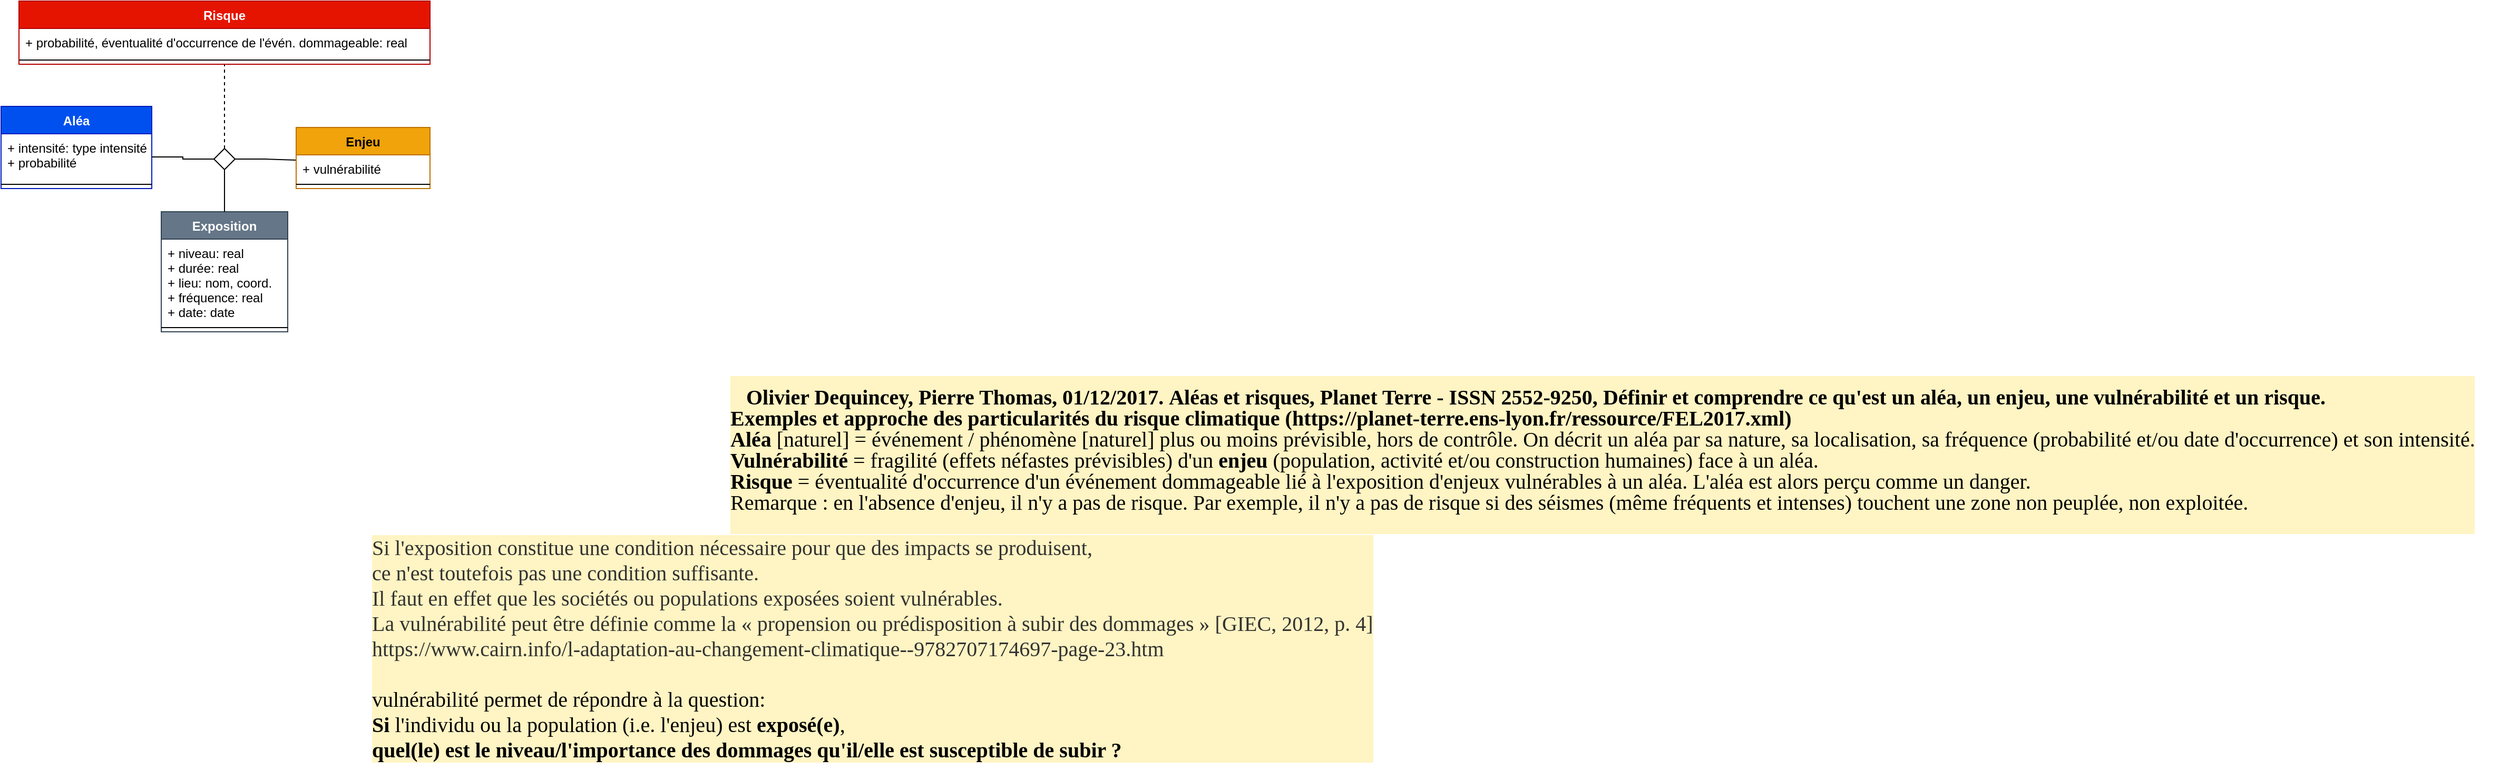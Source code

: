 <mxfile version="21.5.0" type="github">
  <diagram name="Page-1" id="yG6xuPFltWYFbB4pSRWE">
    <mxGraphModel dx="1367" dy="779" grid="1" gridSize="10" guides="1" tooltips="1" connect="1" arrows="1" fold="1" page="1" pageScale="1" pageWidth="827" pageHeight="1169" math="0" shadow="0">
      <root>
        <mxCell id="0" />
        <mxCell id="1" parent="0" />
        <mxCell id="jzoXXjVuvR-iTA8XEfTf-1" value="Exposition" style="swimlane;fontStyle=1;align=center;verticalAlign=top;childLayout=stackLayout;horizontal=1;startSize=26;horizontalStack=0;resizeParent=1;resizeParentMax=0;resizeLast=0;collapsible=1;marginBottom=0;fillColor=#647687;strokeColor=#314354;fontColor=#ffffff;" parent="1" vertex="1">
          <mxGeometry x="472" y="380" width="120" height="114" as="geometry">
            <mxRectangle x="600" y="310" width="90" height="26" as="alternateBounds" />
          </mxGeometry>
        </mxCell>
        <mxCell id="jzoXXjVuvR-iTA8XEfTf-2" value="+ niveau: real&#xa;+ durée: real&#xa;+ lieu: nom, coord.&#xa;+ fréquence: real&#xa;+ date: date" style="text;align=left;verticalAlign=top;spacingLeft=4;spacingRight=4;overflow=hidden;rotatable=0;points=[[0,0.5],[1,0.5]];portConstraint=eastwest;" parent="jzoXXjVuvR-iTA8XEfTf-1" vertex="1">
          <mxGeometry y="26" width="120" height="80" as="geometry" />
        </mxCell>
        <mxCell id="jzoXXjVuvR-iTA8XEfTf-3" value="" style="line;strokeWidth=1;fillColor=none;align=left;verticalAlign=middle;spacingTop=-1;spacingLeft=3;spacingRight=3;rotatable=0;labelPosition=right;points=[];portConstraint=eastwest;" parent="jzoXXjVuvR-iTA8XEfTf-1" vertex="1">
          <mxGeometry y="106" width="120" height="8" as="geometry" />
        </mxCell>
        <mxCell id="jzoXXjVuvR-iTA8XEfTf-4" value="Aléa" style="swimlane;fontStyle=1;align=center;verticalAlign=top;childLayout=stackLayout;horizontal=1;startSize=26;horizontalStack=0;resizeParent=1;resizeParentMax=0;resizeLast=0;collapsible=1;marginBottom=0;fillColor=#0050ef;strokeColor=#001DBC;fontColor=#ffffff;" parent="1" vertex="1">
          <mxGeometry x="320" y="280" width="143" height="78" as="geometry" />
        </mxCell>
        <mxCell id="jzoXXjVuvR-iTA8XEfTf-5" value="+ intensité: type intensité&#xa;+ probabilité" style="text;strokeColor=none;fillColor=none;align=left;verticalAlign=top;spacingLeft=4;spacingRight=4;overflow=hidden;rotatable=0;points=[[0,0.5],[1,0.5]];portConstraint=eastwest;" parent="jzoXXjVuvR-iTA8XEfTf-4" vertex="1">
          <mxGeometry y="26" width="143" height="44" as="geometry" />
        </mxCell>
        <mxCell id="jzoXXjVuvR-iTA8XEfTf-6" value="" style="line;strokeWidth=1;fillColor=none;align=left;verticalAlign=middle;spacingTop=-1;spacingLeft=3;spacingRight=3;rotatable=0;labelPosition=right;points=[];portConstraint=eastwest;" parent="jzoXXjVuvR-iTA8XEfTf-4" vertex="1">
          <mxGeometry y="70" width="143" height="8" as="geometry" />
        </mxCell>
        <mxCell id="jzoXXjVuvR-iTA8XEfTf-7" style="edgeStyle=orthogonalEdgeStyle;rounded=0;orthogonalLoop=1;jettySize=auto;html=1;exitX=0.5;exitY=0;exitDx=0;exitDy=0;endArrow=none;endFill=0;dashed=1;entryX=0.5;entryY=1;entryDx=0;entryDy=0;" parent="1" source="jzoXXjVuvR-iTA8XEfTf-9" target="jzoXXjVuvR-iTA8XEfTf-12" edge="1">
          <mxGeometry relative="1" as="geometry">
            <mxPoint x="222" y="240" as="targetPoint" />
          </mxGeometry>
        </mxCell>
        <mxCell id="jzoXXjVuvR-iTA8XEfTf-8" style="edgeStyle=elbowEdgeStyle;rounded=0;orthogonalLoop=1;jettySize=auto;html=1;exitX=1;exitY=0.5;exitDx=0;exitDy=0;entryX=0;entryY=0.208;entryDx=0;entryDy=0;endArrow=none;endFill=0;entryPerimeter=0;" parent="1" source="jzoXXjVuvR-iTA8XEfTf-9" target="jzoXXjVuvR-iTA8XEfTf-16" edge="1">
          <mxGeometry relative="1" as="geometry" />
        </mxCell>
        <mxCell id="jzoXXjVuvR-iTA8XEfTf-9" value="" style="rhombus;aspect=fixed;" parent="1" vertex="1">
          <mxGeometry x="522" y="320" width="20" height="20" as="geometry" />
        </mxCell>
        <mxCell id="jzoXXjVuvR-iTA8XEfTf-10" value="" style="endArrow=none;html=1;rounded=0;align=center;verticalAlign=bottom;labelBackgroundColor=none;exitX=1;exitY=0.5;exitDx=0;exitDy=0;edgeStyle=elbowEdgeStyle;" parent="1" source="jzoXXjVuvR-iTA8XEfTf-5" target="jzoXXjVuvR-iTA8XEfTf-9" edge="1">
          <mxGeometry relative="1" as="geometry">
            <mxPoint x="112" y="290" as="sourcePoint" />
          </mxGeometry>
        </mxCell>
        <mxCell id="jzoXXjVuvR-iTA8XEfTf-11" value="" style="endArrow=none;html=1;rounded=0;align=center;verticalAlign=bottom;labelBackgroundColor=none;entryX=0.5;entryY=0;entryDx=0;entryDy=0;edgeStyle=elbowEdgeStyle;elbow=vertical;" parent="1" source="jzoXXjVuvR-iTA8XEfTf-9" target="jzoXXjVuvR-iTA8XEfTf-1" edge="1">
          <mxGeometry relative="1" as="geometry">
            <mxPoint x="292" y="330" as="targetPoint" />
          </mxGeometry>
        </mxCell>
        <mxCell id="jzoXXjVuvR-iTA8XEfTf-12" value="Risque" style="swimlane;fontStyle=1;align=center;verticalAlign=top;childLayout=stackLayout;horizontal=1;startSize=26;horizontalStack=0;resizeParent=1;resizeParentMax=0;resizeLast=0;collapsible=1;marginBottom=0;fillColor=#e51400;strokeColor=#B20000;fontColor=#ffffff;" parent="1" vertex="1">
          <mxGeometry x="337" y="180" width="390" height="60" as="geometry" />
        </mxCell>
        <mxCell id="jzoXXjVuvR-iTA8XEfTf-13" value="+ probabilité, éventualité d&#39;occurrence de l&#39;évén. dommageable: real" style="text;strokeColor=none;fillColor=none;align=left;verticalAlign=top;spacingLeft=4;spacingRight=4;overflow=hidden;rotatable=0;points=[[0,0.5],[1,0.5]];portConstraint=eastwest;" parent="jzoXXjVuvR-iTA8XEfTf-12" vertex="1">
          <mxGeometry y="26" width="390" height="26" as="geometry" />
        </mxCell>
        <mxCell id="jzoXXjVuvR-iTA8XEfTf-14" value="" style="line;strokeWidth=1;fillColor=none;align=left;verticalAlign=middle;spacingTop=-1;spacingLeft=3;spacingRight=3;rotatable=0;labelPosition=right;points=[];portConstraint=eastwest;" parent="jzoXXjVuvR-iTA8XEfTf-12" vertex="1">
          <mxGeometry y="52" width="390" height="8" as="geometry" />
        </mxCell>
        <mxCell id="jzoXXjVuvR-iTA8XEfTf-15" value="Enjeu" style="swimlane;fontStyle=1;align=center;verticalAlign=top;childLayout=stackLayout;horizontal=1;startSize=26;horizontalStack=0;resizeParent=1;resizeParentMax=0;resizeLast=0;collapsible=1;marginBottom=0;fillColor=#f0a30a;strokeColor=#BD7000;fontColor=#000000;" parent="1" vertex="1">
          <mxGeometry x="600" y="300" width="127" height="58" as="geometry" />
        </mxCell>
        <mxCell id="jzoXXjVuvR-iTA8XEfTf-16" value="+ vulnérabilité " style="text;strokeColor=none;fillColor=none;align=left;verticalAlign=top;spacingLeft=4;spacingRight=4;overflow=hidden;rotatable=0;points=[[0,0.5],[1,0.5]];portConstraint=eastwest;" parent="jzoXXjVuvR-iTA8XEfTf-15" vertex="1">
          <mxGeometry y="26" width="127" height="24" as="geometry" />
        </mxCell>
        <mxCell id="jzoXXjVuvR-iTA8XEfTf-17" value="" style="line;strokeWidth=1;fillColor=none;align=left;verticalAlign=middle;spacingTop=-1;spacingLeft=3;spacingRight=3;rotatable=0;labelPosition=right;points=[];portConstraint=eastwest;" parent="jzoXXjVuvR-iTA8XEfTf-15" vertex="1">
          <mxGeometry y="50" width="127" height="8" as="geometry" />
        </mxCell>
        <mxCell id="jzoXXjVuvR-iTA8XEfTf-18" value="&lt;span style=&quot;font-size: 20px;&quot;&gt;&lt;font style=&quot;font-size: 20px;&quot; face=&quot;Times New Roman&quot;&gt;&lt;font style=&quot;font-size: 20px;&quot; color=&quot;#323232&quot;&gt;&lt;span style=&quot;&quot;&gt;Si l&#39;exposition constitue une condition nécessaire pour que des impacts se produisent,&lt;/span&gt;&lt;/font&gt;&lt;br&gt;&lt;font style=&quot;font-size: 20px;&quot; color=&quot;#323232&quot;&gt;&lt;span style=&quot;&quot;&gt;ce n&#39;est toutefois pas une condition suffisante.&lt;/span&gt;&lt;/font&gt;&lt;br&gt;&lt;font style=&quot;font-size: 20px;&quot; color=&quot;#323232&quot;&gt;&lt;span style=&quot;&quot;&gt;Il faut en effet&amp;nbsp;que les sociétés ou populations exposées soient vulnérables.&lt;/span&gt;&lt;/font&gt;&lt;br&gt;&lt;font style=&quot;font-size: 20px;&quot; color=&quot;#323232&quot;&gt;&lt;span style=&quot;&quot;&gt;La vulnérabilité peut être définie comme la «&amp;nbsp;propension ou prédisposition à subir des dommages&amp;nbsp;» [GIEC, 2012, p.&amp;nbsp;4]&lt;/span&gt;&lt;/font&gt;&lt;br&gt;&lt;font style=&quot;font-size: 20px;&quot; color=&quot;#323232&quot;&gt;&lt;span style=&quot;&quot;&gt;https://www.cairn.info/l-adaptation-au-changement-climatique--9782707174697-page-23.htm&lt;br&gt;&lt;/span&gt;&lt;/font&gt;&lt;br&gt;vulnérabilité permet de répondre à la question:&lt;br&gt;&lt;b&gt;Si&lt;/b&gt; l&#39;individu ou la population (i.e. l&#39;enjeu) est &lt;b&gt;exposé(e)&lt;/b&gt;,&lt;br&gt;&lt;b&gt;quel(le) est le niveau/l&#39;importance des dommages qu&#39;il/elle est susceptible de subir ?&lt;/b&gt;&lt;/font&gt;&lt;br&gt;&lt;/span&gt;" style="text;html=1;align=left;verticalAlign=middle;resizable=0;points=[];autosize=1;strokeColor=none;fillColor=none;labelBackgroundColor=#FFF4C3;" parent="1" vertex="1">
          <mxGeometry x="670" y="679" width="970" height="230" as="geometry" />
        </mxCell>
        <mxCell id="jzoXXjVuvR-iTA8XEfTf-19" value="&lt;p style=&quot;margin: 0.5em 0px 1em; padding: 0px; text-indent: 15px; line-height: 100%;&quot;&gt;&lt;b&gt;Olivier Dequincey, Pierre Thomas, 01/12/2017.&amp;nbsp;&lt;/b&gt;&lt;b&gt;Aléas et risques, Planet Terre - ISSN 2552-9250,&amp;nbsp;&lt;/b&gt;&lt;b&gt;Définir et comprendre ce qu&#39;est un aléa, un enjeu, une vulnérabilité et un risque.&lt;/b&gt;&lt;br&gt;&lt;b&gt;Exemples et approche des particularités du risque climatique (&lt;/b&gt;&lt;b&gt;https://planet-terre.ens-lyon.fr/ressource/FEL2017.xml)&amp;nbsp;&lt;/b&gt;&lt;br&gt;&lt;span style=&quot;margin: 0px; padding: 0px;&quot; class=&quot;bold&quot;&gt;&lt;strong style=&quot;margin: 0px; padding: 0px;&quot;&gt;Aléa&lt;/strong&gt;&lt;/span&gt;&amp;nbsp;[naturel] = événement / phénomène [naturel] plus ou moins prévisible, hors de contrôle. On décrit un aléa par sa nature, sa localisation, sa fréquence (probabilité et/ou date d&#39;occurrence) et son intensité.&lt;br&gt;&lt;span style=&quot;margin: 0px; padding: 0px;&quot; class=&quot;bold&quot;&gt;&lt;strong style=&quot;margin: 0px; padding: 0px;&quot;&gt;Vulnérabilité&lt;/strong&gt;&lt;/span&gt;&amp;nbsp;= fragilité (effets néfastes prévisibles) d&#39;un&amp;nbsp;&lt;span style=&quot;margin: 0px; padding: 0px;&quot; class=&quot;bold&quot;&gt;&lt;strong style=&quot;margin: 0px; padding: 0px;&quot;&gt;enjeu&lt;/strong&gt;&lt;/span&gt;&amp;nbsp;(population, activité et/ou construction humaines) face à un aléa.&lt;br&gt;&lt;span style=&quot;margin: 0px; padding: 0px;&quot; class=&quot;bold&quot;&gt;&lt;strong style=&quot;margin: 0px; padding: 0px;&quot;&gt;Risque&lt;/strong&gt;&lt;/span&gt;&amp;nbsp;= éventualité d&#39;occurrence d&#39;un événement dommageable lié à l&#39;exposition d&#39;enjeux vulnérables à un aléa. L&#39;aléa est alors perçu comme un danger.&lt;br&gt;Remarque&amp;nbsp;: en l&#39;absence d&#39;enjeu, il n&#39;y a pas de risque. Par exemple, il n&#39;y a pas de risque si des séismes (même fréquents et intenses) touchent une zone non peuplée, non exploitée.&lt;br&gt;&lt;/p&gt;" style="text;html=1;align=left;verticalAlign=middle;resizable=0;points=[];autosize=1;strokeColor=none;fillColor=none;fontSize=20;fontFamily=Times New Roman;labelBackgroundColor=#FFF4C3;" parent="1" vertex="1">
          <mxGeometry x="1010" y="530" width="1680" height="160" as="geometry" />
        </mxCell>
      </root>
    </mxGraphModel>
  </diagram>
</mxfile>
